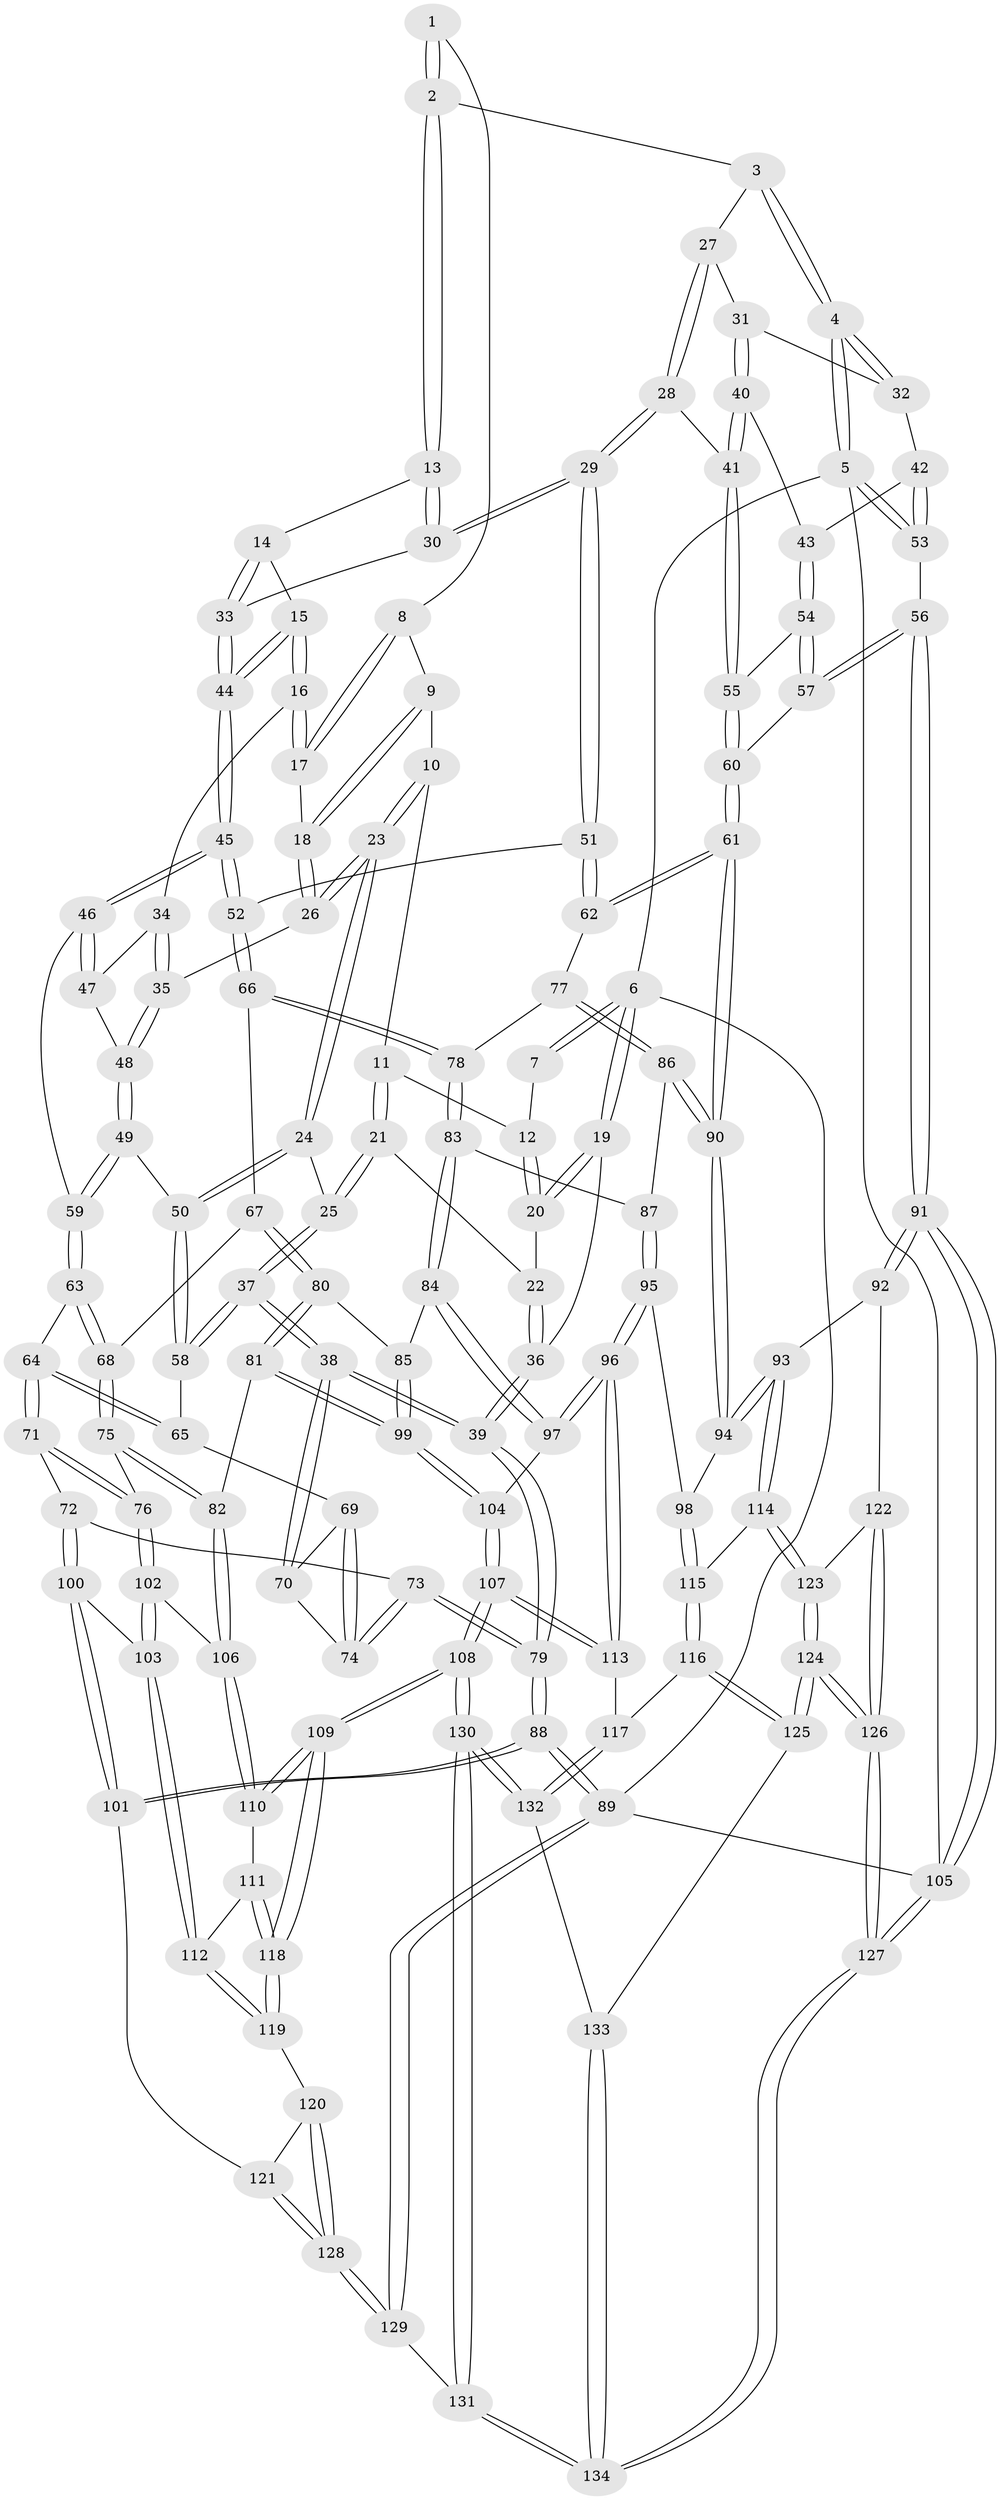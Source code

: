 // Generated by graph-tools (version 1.1) at 2025/51/03/09/25 03:51:06]
// undirected, 134 vertices, 332 edges
graph export_dot {
graph [start="1"]
  node [color=gray90,style=filled];
  1 [pos="+0.34003154251407747+0"];
  2 [pos="+0.5715475647391222+0"];
  3 [pos="+0.7509537699506172+0"];
  4 [pos="+1+0"];
  5 [pos="+1+0"];
  6 [pos="+0+0"];
  7 [pos="+0.11217203429711857+0"];
  8 [pos="+0.3212965780904956+0"];
  9 [pos="+0.2398693998591116+0.07150129758302946"];
  10 [pos="+0.21480309986157545+0.09846001280771105"];
  11 [pos="+0.20054286591096956+0.09449381457538092"];
  12 [pos="+0.09933237920696722+0.027423597029156213"];
  13 [pos="+0.5705690134262772+0"];
  14 [pos="+0.4768925231136509+0.1056401809332954"];
  15 [pos="+0.3937320835550674+0.16422525630537776"];
  16 [pos="+0.3601697258419652+0.15581112896915494"];
  17 [pos="+0.33822067097692404+0.11893217547293981"];
  18 [pos="+0.2751456755152205+0.13787358629936405"];
  19 [pos="+0+0.14485348842196308"];
  20 [pos="+0.09532129041824393+0.0436038918089175"];
  21 [pos="+0.10610344941243906+0.13267995379728634"];
  22 [pos="+0.08465093068781648+0.10672675162710536"];
  23 [pos="+0.2088069046393444+0.18550889914808286"];
  24 [pos="+0.1724664138502764+0.20263615993532585"];
  25 [pos="+0.1435667818407745+0.19387496615070737"];
  26 [pos="+0.2227892073067083+0.18651528018251254"];
  27 [pos="+0.7911653480054177+0.0044259337961729435"];
  28 [pos="+0.7177839970979379+0.2315345160835237"];
  29 [pos="+0.6704917244754677+0.24207560574002715"];
  30 [pos="+0.6138869626957631+0.18701087554531806"];
  31 [pos="+0.8835045456127798+0.1391593237059193"];
  32 [pos="+0.9942672691482837+0.06569519379303616"];
  33 [pos="+0.5158515891183552+0.20467902753387068"];
  34 [pos="+0.34447613344975764+0.1751493754947471"];
  35 [pos="+0.2590453631920064+0.2055936986587453"];
  36 [pos="+0+0.2582180587676756"];
  37 [pos="+0+0.37748339717162505"];
  38 [pos="+0+0.3994613153112371"];
  39 [pos="+0+0.4095640168792928"];
  40 [pos="+0.9069355817899053+0.18640292107609885"];
  41 [pos="+0.764498204906141+0.25742608833811725"];
  42 [pos="+0.9484909253907443+0.1900984593395662"];
  43 [pos="+0.9075413756737897+0.18676609366785404"];
  44 [pos="+0.4570827913845899+0.29339969711168573"];
  45 [pos="+0.45279076307402216+0.32899294530680173"];
  46 [pos="+0.40184365176552655+0.3349954503598449"];
  47 [pos="+0.339226995742895+0.22046927105991446"];
  48 [pos="+0.2851386099353673+0.25419272559485023"];
  49 [pos="+0.2909315418726447+0.3117032659487119"];
  50 [pos="+0.19245432328286693+0.3116736985274256"];
  51 [pos="+0.6571637236503088+0.26532434049318726"];
  52 [pos="+0.5164347394234956+0.3816209661661387"];
  53 [pos="+1+0.29109954485075007"];
  54 [pos="+0.8978934328329646+0.29810176835965885"];
  55 [pos="+0.7973094128908699+0.31999340644399343"];
  56 [pos="+1+0.41385017674622593"];
  57 [pos="+1+0.4057668584744387"];
  58 [pos="+0.18118810141356417+0.32593980464073263"];
  59 [pos="+0.34791943727253133+0.35255856838073535"];
  60 [pos="+0.7963985783532604+0.46808555105488325"];
  61 [pos="+0.7798017779679178+0.48654463161329387"];
  62 [pos="+0.7298474094952138+0.4704853949346409"];
  63 [pos="+0.31317074377527737+0.41722647661855977"];
  64 [pos="+0.2806828316768959+0.43813213919114163"];
  65 [pos="+0.20104062413888932+0.40550362584861643"];
  66 [pos="+0.5272913035482237+0.41468603320229486"];
  67 [pos="+0.48967498407653104+0.46641245197885167"];
  68 [pos="+0.3784211762502789+0.49713921517581433"];
  69 [pos="+0.17485880772363308+0.4264821363355311"];
  70 [pos="+0.0599954924557408+0.430513626526618"];
  71 [pos="+0.24035949670796594+0.5585468493601218"];
  72 [pos="+0.21597396535120128+0.5627093893805597"];
  73 [pos="+0.20097631879788083+0.5495430504221359"];
  74 [pos="+0.17862209188956418+0.5004923791055212"];
  75 [pos="+0.34553132649678175+0.6034772548392476"];
  76 [pos="+0.2978405301877433+0.5911736998039834"];
  77 [pos="+0.6875080746092407+0.468718083237031"];
  78 [pos="+0.587230991511174+0.45287261751563457"];
  79 [pos="+0+0.4414973474139941"];
  80 [pos="+0.4846673042912221+0.4932306868792777"];
  81 [pos="+0.39810695275662394+0.6378915866090886"];
  82 [pos="+0.37650861446245604+0.6305751427386688"];
  83 [pos="+0.5776438026180573+0.5860477071637772"];
  84 [pos="+0.5410272008747964+0.611379538638953"];
  85 [pos="+0.5269031510979547+0.6075324839102874"];
  86 [pos="+0.61710779654579+0.5987130744337366"];
  87 [pos="+0.6150609691272815+0.6003122209951253"];
  88 [pos="+0+0.6677104262020802"];
  89 [pos="+0+1"];
  90 [pos="+0.7870019758611626+0.5369144117799549"];
  91 [pos="+1+0.6472967730604066"];
  92 [pos="+1+0.6785415560059832"];
  93 [pos="+0.9042101709783763+0.670490567483473"];
  94 [pos="+0.804788643300248+0.605127433387037"];
  95 [pos="+0.670366122414205+0.6966053258053"];
  96 [pos="+0.6112368544641797+0.7470856474945448"];
  97 [pos="+0.5619684749187662+0.6964542546373262"];
  98 [pos="+0.7149517483585294+0.6820002624900104"];
  99 [pos="+0.39881632351603097+0.6384882389582334"];
  100 [pos="+0.11994430174754532+0.6827953112588433"];
  101 [pos="+0+0.7112956739433862"];
  102 [pos="+0.24977340009699558+0.6951891316573753"];
  103 [pos="+0.1905135372383142+0.724778405981683"];
  104 [pos="+0.4226406308701128+0.6889063120152842"];
  105 [pos="+1+1"];
  106 [pos="+0.3095671033072791+0.7152293464184067"];
  107 [pos="+0.43118577245508444+0.8688318639254833"];
  108 [pos="+0.392381220299086+0.9281627117430606"];
  109 [pos="+0.38590897536102303+0.9230221420999724"];
  110 [pos="+0.3064406142748737+0.7386831220264367"];
  111 [pos="+0.22862802013593353+0.7523575678282507"];
  112 [pos="+0.19657913533990762+0.7340506677461887"];
  113 [pos="+0.6030719621198535+0.7796646751728005"];
  114 [pos="+0.8460578982289881+0.7847295053683412"];
  115 [pos="+0.7663627038017051+0.8008560497574434"];
  116 [pos="+0.7207683161130976+0.8689820027171092"];
  117 [pos="+0.6786892454459182+0.8671064686232264"];
  118 [pos="+0.32680549192631153+0.8931353799341671"];
  119 [pos="+0.18696263612819902+0.8589478177696822"];
  120 [pos="+0.15931369900514514+0.8662579570497689"];
  121 [pos="+0.013918296446694773+0.7558195276470061"];
  122 [pos="+0.944499101200427+0.8268800345504379"];
  123 [pos="+0.8507586730193715+0.803926838126582"];
  124 [pos="+0.8831154967294667+0.9996768812675599"];
  125 [pos="+0.8665046263907362+0.9871338309068363"];
  126 [pos="+0.8921770643062377+1"];
  127 [pos="+1+1"];
  128 [pos="+0.10398435979040335+0.9972140890713491"];
  129 [pos="+0.05308519869672617+1"];
  130 [pos="+0.4053285563687171+1"];
  131 [pos="+0.39572251229639155+1"];
  132 [pos="+0.6455297664249183+0.9296391009060629"];
  133 [pos="+0.6635604384334632+0.9546989221425987"];
  134 [pos="+0.8803105710636718+1"];
  1 -- 2;
  1 -- 2;
  1 -- 8;
  2 -- 3;
  2 -- 13;
  2 -- 13;
  3 -- 4;
  3 -- 4;
  3 -- 27;
  4 -- 5;
  4 -- 5;
  4 -- 32;
  4 -- 32;
  5 -- 6;
  5 -- 53;
  5 -- 53;
  5 -- 105;
  6 -- 7;
  6 -- 7;
  6 -- 19;
  6 -- 19;
  6 -- 89;
  7 -- 12;
  8 -- 9;
  8 -- 17;
  8 -- 17;
  9 -- 10;
  9 -- 18;
  9 -- 18;
  10 -- 11;
  10 -- 23;
  10 -- 23;
  11 -- 12;
  11 -- 21;
  11 -- 21;
  12 -- 20;
  12 -- 20;
  13 -- 14;
  13 -- 30;
  13 -- 30;
  14 -- 15;
  14 -- 33;
  14 -- 33;
  15 -- 16;
  15 -- 16;
  15 -- 44;
  15 -- 44;
  16 -- 17;
  16 -- 17;
  16 -- 34;
  17 -- 18;
  18 -- 26;
  18 -- 26;
  19 -- 20;
  19 -- 20;
  19 -- 36;
  20 -- 22;
  21 -- 22;
  21 -- 25;
  21 -- 25;
  22 -- 36;
  22 -- 36;
  23 -- 24;
  23 -- 24;
  23 -- 26;
  23 -- 26;
  24 -- 25;
  24 -- 50;
  24 -- 50;
  25 -- 37;
  25 -- 37;
  26 -- 35;
  27 -- 28;
  27 -- 28;
  27 -- 31;
  28 -- 29;
  28 -- 29;
  28 -- 41;
  29 -- 30;
  29 -- 30;
  29 -- 51;
  29 -- 51;
  30 -- 33;
  31 -- 32;
  31 -- 40;
  31 -- 40;
  32 -- 42;
  33 -- 44;
  33 -- 44;
  34 -- 35;
  34 -- 35;
  34 -- 47;
  35 -- 48;
  35 -- 48;
  36 -- 39;
  36 -- 39;
  37 -- 38;
  37 -- 38;
  37 -- 58;
  37 -- 58;
  38 -- 39;
  38 -- 39;
  38 -- 70;
  38 -- 70;
  39 -- 79;
  39 -- 79;
  40 -- 41;
  40 -- 41;
  40 -- 43;
  41 -- 55;
  41 -- 55;
  42 -- 43;
  42 -- 53;
  42 -- 53;
  43 -- 54;
  43 -- 54;
  44 -- 45;
  44 -- 45;
  45 -- 46;
  45 -- 46;
  45 -- 52;
  45 -- 52;
  46 -- 47;
  46 -- 47;
  46 -- 59;
  47 -- 48;
  48 -- 49;
  48 -- 49;
  49 -- 50;
  49 -- 59;
  49 -- 59;
  50 -- 58;
  50 -- 58;
  51 -- 52;
  51 -- 62;
  51 -- 62;
  52 -- 66;
  52 -- 66;
  53 -- 56;
  54 -- 55;
  54 -- 57;
  54 -- 57;
  55 -- 60;
  55 -- 60;
  56 -- 57;
  56 -- 57;
  56 -- 91;
  56 -- 91;
  57 -- 60;
  58 -- 65;
  59 -- 63;
  59 -- 63;
  60 -- 61;
  60 -- 61;
  61 -- 62;
  61 -- 62;
  61 -- 90;
  61 -- 90;
  62 -- 77;
  63 -- 64;
  63 -- 68;
  63 -- 68;
  64 -- 65;
  64 -- 65;
  64 -- 71;
  64 -- 71;
  65 -- 69;
  66 -- 67;
  66 -- 78;
  66 -- 78;
  67 -- 68;
  67 -- 80;
  67 -- 80;
  68 -- 75;
  68 -- 75;
  69 -- 70;
  69 -- 74;
  69 -- 74;
  70 -- 74;
  71 -- 72;
  71 -- 76;
  71 -- 76;
  72 -- 73;
  72 -- 100;
  72 -- 100;
  73 -- 74;
  73 -- 74;
  73 -- 79;
  73 -- 79;
  75 -- 76;
  75 -- 82;
  75 -- 82;
  76 -- 102;
  76 -- 102;
  77 -- 78;
  77 -- 86;
  77 -- 86;
  78 -- 83;
  78 -- 83;
  79 -- 88;
  79 -- 88;
  80 -- 81;
  80 -- 81;
  80 -- 85;
  81 -- 82;
  81 -- 99;
  81 -- 99;
  82 -- 106;
  82 -- 106;
  83 -- 84;
  83 -- 84;
  83 -- 87;
  84 -- 85;
  84 -- 97;
  84 -- 97;
  85 -- 99;
  85 -- 99;
  86 -- 87;
  86 -- 90;
  86 -- 90;
  87 -- 95;
  87 -- 95;
  88 -- 89;
  88 -- 89;
  88 -- 101;
  88 -- 101;
  89 -- 129;
  89 -- 129;
  89 -- 105;
  90 -- 94;
  90 -- 94;
  91 -- 92;
  91 -- 92;
  91 -- 105;
  91 -- 105;
  92 -- 93;
  92 -- 122;
  93 -- 94;
  93 -- 94;
  93 -- 114;
  93 -- 114;
  94 -- 98;
  95 -- 96;
  95 -- 96;
  95 -- 98;
  96 -- 97;
  96 -- 97;
  96 -- 113;
  96 -- 113;
  97 -- 104;
  98 -- 115;
  98 -- 115;
  99 -- 104;
  99 -- 104;
  100 -- 101;
  100 -- 101;
  100 -- 103;
  101 -- 121;
  102 -- 103;
  102 -- 103;
  102 -- 106;
  103 -- 112;
  103 -- 112;
  104 -- 107;
  104 -- 107;
  105 -- 127;
  105 -- 127;
  106 -- 110;
  106 -- 110;
  107 -- 108;
  107 -- 108;
  107 -- 113;
  107 -- 113;
  108 -- 109;
  108 -- 109;
  108 -- 130;
  108 -- 130;
  109 -- 110;
  109 -- 110;
  109 -- 118;
  109 -- 118;
  110 -- 111;
  111 -- 112;
  111 -- 118;
  111 -- 118;
  112 -- 119;
  112 -- 119;
  113 -- 117;
  114 -- 115;
  114 -- 123;
  114 -- 123;
  115 -- 116;
  115 -- 116;
  116 -- 117;
  116 -- 125;
  116 -- 125;
  117 -- 132;
  117 -- 132;
  118 -- 119;
  118 -- 119;
  119 -- 120;
  120 -- 121;
  120 -- 128;
  120 -- 128;
  121 -- 128;
  121 -- 128;
  122 -- 123;
  122 -- 126;
  122 -- 126;
  123 -- 124;
  123 -- 124;
  124 -- 125;
  124 -- 125;
  124 -- 126;
  124 -- 126;
  125 -- 133;
  126 -- 127;
  126 -- 127;
  127 -- 134;
  127 -- 134;
  128 -- 129;
  128 -- 129;
  129 -- 131;
  130 -- 131;
  130 -- 131;
  130 -- 132;
  130 -- 132;
  131 -- 134;
  131 -- 134;
  132 -- 133;
  133 -- 134;
  133 -- 134;
}
